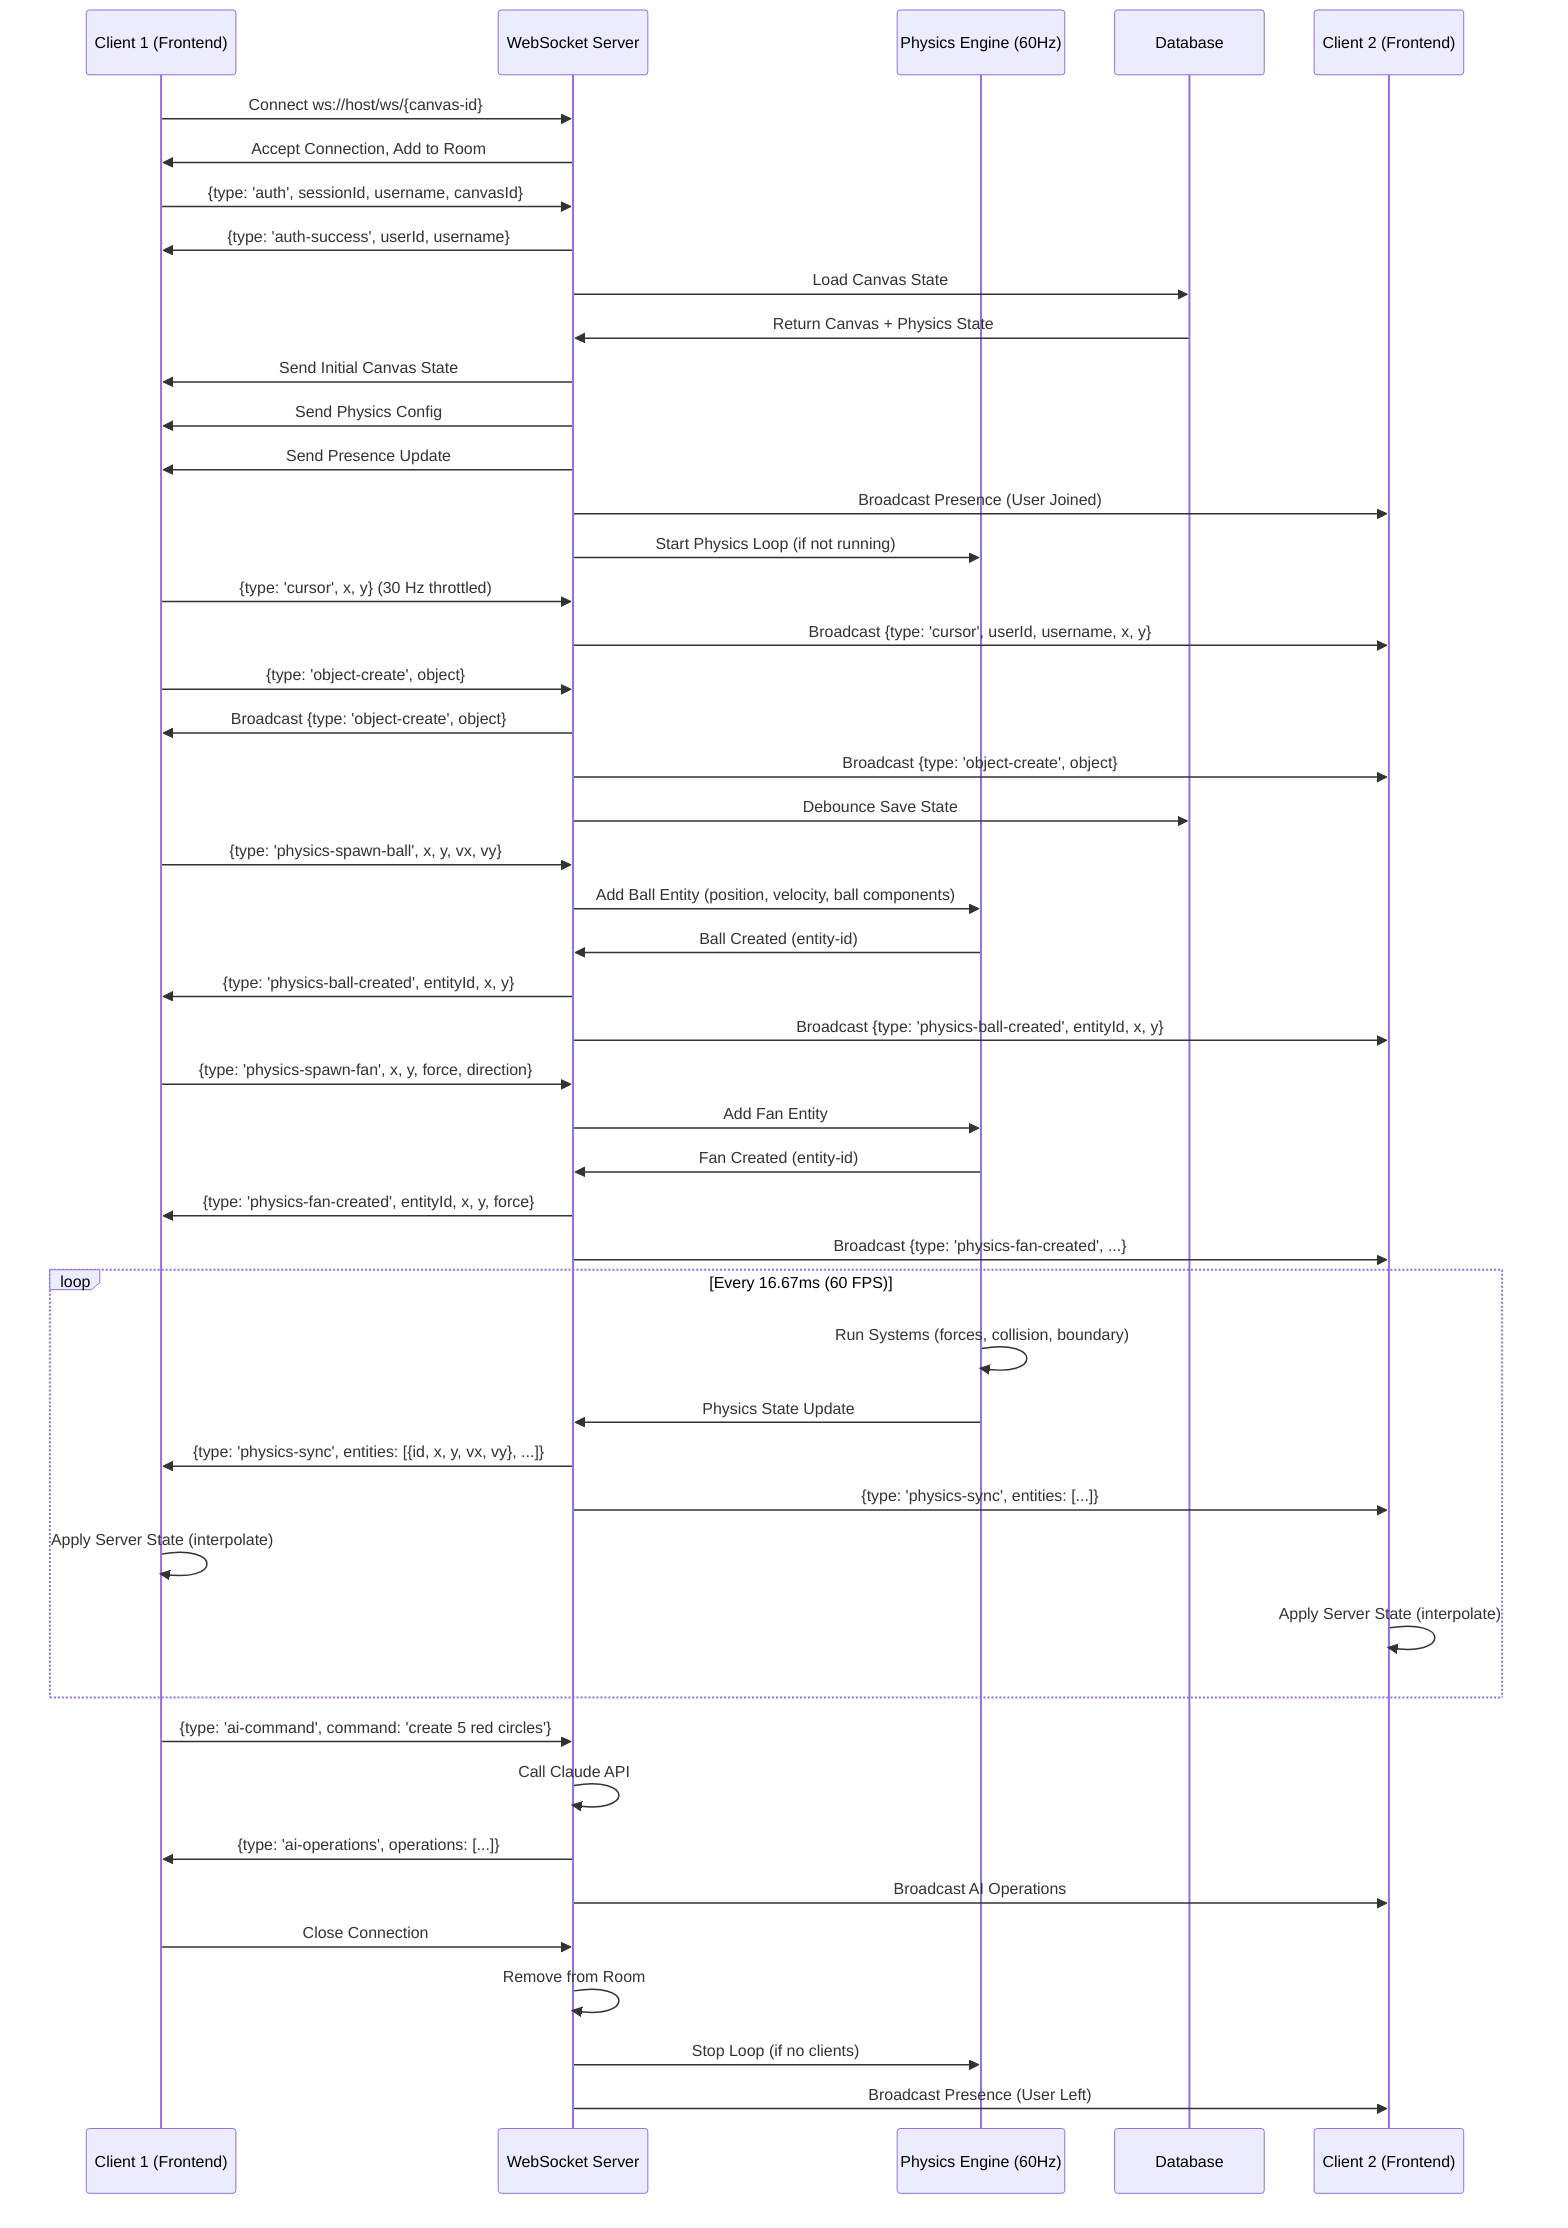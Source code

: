 sequenceDiagram
    participant Client1 as Client 1 (Frontend)
    participant Server as WebSocket Server
    participant PhysicsLoop as Physics Engine (60Hz)
    participant Database
    participant Client2 as Client 2 (Frontend)

    %% Connection & Auth
    Client1->>Server: Connect ws://host/ws/{canvas-id}
    Server->>Client1: Accept Connection, Add to Room
    Client1->>Server: {type: 'auth', sessionId, username, canvasId}
    Server->>Client1: {type: 'auth-success', userId, username}
    Server->>Database: Load Canvas State
    Database->>Server: Return Canvas + Physics State
    Server->>Client1: Send Initial Canvas State
    Server->>Client1: Send Physics Config
    Server->>Client1: Send Presence Update
    Server->>Client2: Broadcast Presence (User Joined)
    Server->>PhysicsLoop: Start Physics Loop (if not running)

    %% Cursor Updates
    Client1->>Server: {type: 'cursor', x, y} (30 Hz throttled)
    Server->>Client2: Broadcast {type: 'cursor', userId, username, x, y}

    %% Regular Object Operations
    Client1->>Server: {type: 'object-create', object}
    Server->>Client1: Broadcast {type: 'object-create', object}
    Server->>Client2: Broadcast {type: 'object-create', object}
    Server->>Database: Debounce Save State

    %% Physics Ball Creation
    Client1->>Server: {type: 'physics-spawn-ball', x, y, vx, vy}
    Server->>PhysicsLoop: Add Ball Entity (position, velocity, ball components)
    PhysicsLoop->>Server: Ball Created (entity-id)
    Server->>Client1: {type: 'physics-ball-created', entityId, x, y}
    Server->>Client2: Broadcast {type: 'physics-ball-created', entityId, x, y}

    %% Physics Fan Creation
    Client1->>Server: {type: 'physics-spawn-fan', x, y, force, direction}
    Server->>PhysicsLoop: Add Fan Entity
    PhysicsLoop->>Server: Fan Created (entity-id)
    Server->>Client1: {type: 'physics-fan-created', entityId, x, y, force}
    Server->>Client2: Broadcast {type: 'physics-fan-created', ...}

    %% Physics Sync Loop (60 Hz)
    loop Every 16.67ms (60 FPS)
        PhysicsLoop->>PhysicsLoop: Run Systems (forces, collision, boundary)
        PhysicsLoop->>Server: Physics State Update
        Server->>Client1: {type: 'physics-sync', entities: [{id, x, y, vx, vy}, ...]}
        Server->>Client2: {type: 'physics-sync', entities: [...]}
        Client1->>Client1: Apply Server State (interpolate)
        Client2->>Client2: Apply Server State (interpolate)
    end

    %% AI Agent Command
    Client1->>Server: {type: 'ai-command', command: 'create 5 red circles'}
    Server->>Server: Call Claude API
    Server->>Client1: {type: 'ai-operations', operations: [...]}
    Server->>Client2: Broadcast AI Operations

    %% Disconnect
    Client1->>Server: Close Connection
    Server->>Server: Remove from Room
    Server->>PhysicsLoop: Stop Loop (if no clients)
    Server->>Client2: Broadcast Presence (User Left)